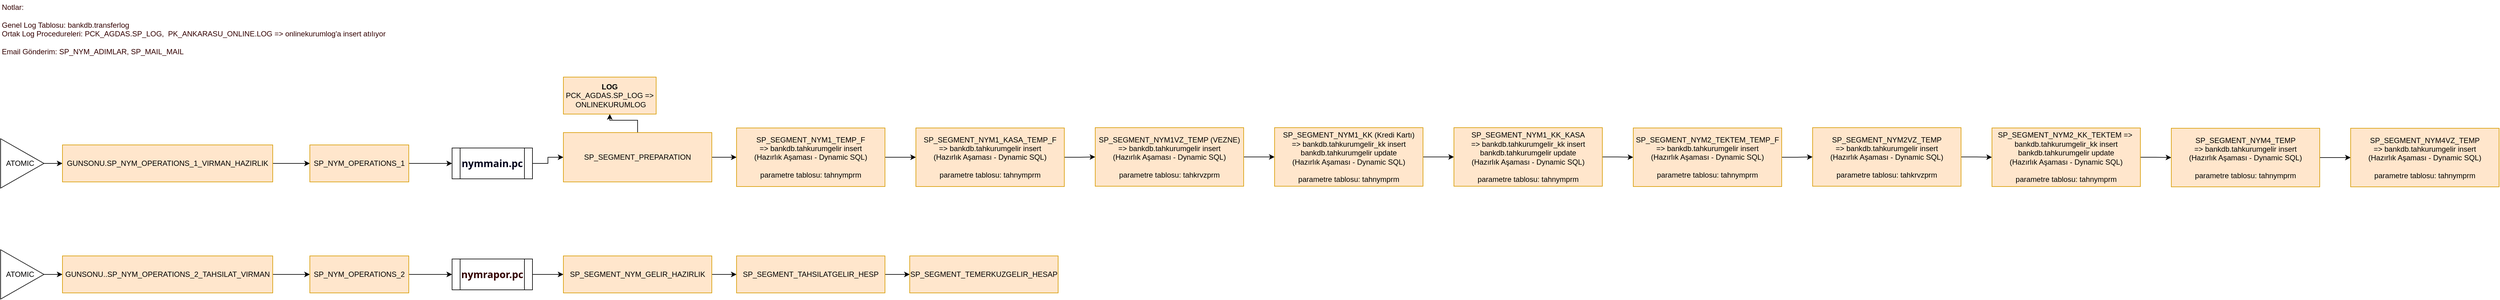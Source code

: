 <mxfile version="20.8.14" type="github">
  <diagram id="KAb09H1aaRv1wUn9QZgi" name="Page-1">
    <mxGraphModel dx="1230" dy="1747" grid="1" gridSize="10" guides="1" tooltips="1" connect="1" arrows="1" fold="1" page="1" pageScale="1" pageWidth="850" pageHeight="1100" math="0" shadow="0">
      <root>
        <mxCell id="0" />
        <mxCell id="1" parent="0" />
        <mxCell id="SjDv2KnS--hnq-5WUfop-4" value="" style="edgeStyle=orthogonalEdgeStyle;rounded=0;orthogonalLoop=1;jettySize=auto;html=1;" parent="1" source="SjDv2KnS--hnq-5WUfop-2" target="SjDv2KnS--hnq-5WUfop-3" edge="1">
          <mxGeometry relative="1" as="geometry" />
        </mxCell>
        <mxCell id="SjDv2KnS--hnq-5WUfop-2" value="ATOMIC&amp;nbsp;&amp;nbsp;" style="triangle;whiteSpace=wrap;html=1;" parent="1" vertex="1">
          <mxGeometry x="20" y="200" width="70" height="80" as="geometry" />
        </mxCell>
        <mxCell id="SjDv2KnS--hnq-5WUfop-6" value="" style="edgeStyle=orthogonalEdgeStyle;rounded=0;orthogonalLoop=1;jettySize=auto;html=1;" parent="1" source="SjDv2KnS--hnq-5WUfop-3" target="SjDv2KnS--hnq-5WUfop-5" edge="1">
          <mxGeometry relative="1" as="geometry" />
        </mxCell>
        <mxCell id="SjDv2KnS--hnq-5WUfop-3" value="GUNSONU.SP_NYM_OPERATIONS_1_VIRMAN_HAZIRLIK" style="rounded=0;whiteSpace=wrap;html=1;fillColor=#ffe6cc;strokeColor=#d79b00;" parent="1" vertex="1">
          <mxGeometry x="120" y="210" width="340" height="60" as="geometry" />
        </mxCell>
        <mxCell id="SjDv2KnS--hnq-5WUfop-18" style="edgeStyle=orthogonalEdgeStyle;rounded=0;orthogonalLoop=1;jettySize=auto;html=1;entryX=0;entryY=0.5;entryDx=0;entryDy=0;fontColor=#03031c;" parent="1" source="SjDv2KnS--hnq-5WUfop-5" target="SjDv2KnS--hnq-5WUfop-7" edge="1">
          <mxGeometry relative="1" as="geometry" />
        </mxCell>
        <mxCell id="SjDv2KnS--hnq-5WUfop-5" value="SP_NYM_OPERATIONS_1" style="rounded=0;whiteSpace=wrap;html=1;fillColor=#ffe6cc;strokeColor=#d79b00;" parent="1" vertex="1">
          <mxGeometry x="520" y="210" width="160" height="60" as="geometry" />
        </mxCell>
        <mxCell id="SjDv2KnS--hnq-5WUfop-23" value="" style="edgeStyle=orthogonalEdgeStyle;rounded=0;orthogonalLoop=1;jettySize=auto;html=1;fontColor=#330000;" parent="1" source="SjDv2KnS--hnq-5WUfop-7" target="SjDv2KnS--hnq-5WUfop-22" edge="1">
          <mxGeometry relative="1" as="geometry" />
        </mxCell>
        <mxCell id="SjDv2KnS--hnq-5WUfop-7" value="&lt;font style=&quot;box-sizing: border-box; cursor: pointer; outline: transparent; text-decoration-line: none; transition: color 80ms cubic-bezier(0.165, 0.84, 0.44, 1) 0s, background 80ms linear 0s; font-weight: bold; font-family: &amp;quot;Segoe UI Web (West European)&amp;quot;, &amp;quot;Segoe UI&amp;quot;, -apple-system, BlinkMacSystemFont, Roboto, &amp;quot;Helvetica Neue&amp;quot;, sans-serif; font-size: 16px; text-align: start;&quot; color=&quot;#03031c&quot;&gt;nymmain.pc&lt;/font&gt;" style="shape=process;whiteSpace=wrap;html=1;backgroundOutline=1;" parent="1" vertex="1">
          <mxGeometry x="750" y="215" width="130" height="50" as="geometry" />
        </mxCell>
        <mxCell id="SjDv2KnS--hnq-5WUfop-11" value="" style="edgeStyle=orthogonalEdgeStyle;rounded=0;orthogonalLoop=1;jettySize=auto;html=1;" parent="1" source="SjDv2KnS--hnq-5WUfop-12" target="SjDv2KnS--hnq-5WUfop-14" edge="1">
          <mxGeometry relative="1" as="geometry" />
        </mxCell>
        <mxCell id="SjDv2KnS--hnq-5WUfop-12" value="ATOMIC&amp;nbsp;&amp;nbsp;" style="triangle;whiteSpace=wrap;html=1;" parent="1" vertex="1">
          <mxGeometry x="20" y="380" width="70" height="80" as="geometry" />
        </mxCell>
        <mxCell id="SjDv2KnS--hnq-5WUfop-13" value="" style="edgeStyle=orthogonalEdgeStyle;rounded=0;orthogonalLoop=1;jettySize=auto;html=1;" parent="1" source="SjDv2KnS--hnq-5WUfop-14" target="SjDv2KnS--hnq-5WUfop-16" edge="1">
          <mxGeometry relative="1" as="geometry" />
        </mxCell>
        <mxCell id="SjDv2KnS--hnq-5WUfop-14" value="GUNSONU..SP_NYM_OPERATIONS_2_TAHSILAT_VIRMAN&lt;b&gt;&lt;/b&gt;" style="rounded=0;whiteSpace=wrap;html=1;fillColor=#ffe6cc;strokeColor=#d79b00;" parent="1" vertex="1">
          <mxGeometry x="120" y="390" width="340" height="60" as="geometry" />
        </mxCell>
        <mxCell id="SjDv2KnS--hnq-5WUfop-21" style="edgeStyle=orthogonalEdgeStyle;rounded=0;orthogonalLoop=1;jettySize=auto;html=1;entryX=0;entryY=0.5;entryDx=0;entryDy=0;fontColor=#330000;" parent="1" source="SjDv2KnS--hnq-5WUfop-16" target="SjDv2KnS--hnq-5WUfop-20" edge="1">
          <mxGeometry relative="1" as="geometry" />
        </mxCell>
        <mxCell id="SjDv2KnS--hnq-5WUfop-16" value="SP_NYM_OPERATIONS_2" style="rounded=0;whiteSpace=wrap;html=1;fillColor=#ffe6cc;strokeColor=#d79b00;" parent="1" vertex="1">
          <mxGeometry x="520" y="390" width="160" height="60" as="geometry" />
        </mxCell>
        <mxCell id="SjDv2KnS--hnq-5WUfop-25" value="" style="edgeStyle=orthogonalEdgeStyle;rounded=0;orthogonalLoop=1;jettySize=auto;html=1;fontColor=#330000;" parent="1" source="SjDv2KnS--hnq-5WUfop-20" target="SjDv2KnS--hnq-5WUfop-24" edge="1">
          <mxGeometry relative="1" as="geometry" />
        </mxCell>
        <mxCell id="SjDv2KnS--hnq-5WUfop-20" value="&lt;font style=&quot;box-sizing: border-box; cursor: pointer; outline: transparent; transition: color 80ms cubic-bezier(0.165, 0.84, 0.44, 1) 0s, background 80ms linear 0s; font-weight: bold; font-family: &amp;quot;Segoe UI Web (West European)&amp;quot;, &amp;quot;Segoe UI&amp;quot;, -apple-system, BlinkMacSystemFont, Roboto, &amp;quot;Helvetica Neue&amp;quot;, sans-serif; font-size: 16px; text-align: start;&quot; color=&quot;#330000&quot;&gt;nymrapor.pc&lt;/font&gt;" style="shape=process;whiteSpace=wrap;html=1;backgroundOutline=1;" parent="1" vertex="1">
          <mxGeometry x="750" y="395" width="130" height="50" as="geometry" />
        </mxCell>
        <mxCell id="SjDv2KnS--hnq-5WUfop-31" style="edgeStyle=orthogonalEdgeStyle;rounded=0;orthogonalLoop=1;jettySize=auto;html=1;entryX=0.5;entryY=1;entryDx=0;entryDy=0;fontColor=#330000;" parent="1" source="SjDv2KnS--hnq-5WUfop-22" target="SjDv2KnS--hnq-5WUfop-30" edge="1">
          <mxGeometry relative="1" as="geometry" />
        </mxCell>
        <mxCell id="SjDv2KnS--hnq-5WUfop-35" value="" style="edgeStyle=orthogonalEdgeStyle;rounded=0;orthogonalLoop=1;jettySize=auto;html=1;fontColor=#330000;" parent="1" source="SjDv2KnS--hnq-5WUfop-22" target="SjDv2KnS--hnq-5WUfop-34" edge="1">
          <mxGeometry relative="1" as="geometry" />
        </mxCell>
        <mxCell id="SjDv2KnS--hnq-5WUfop-22" value="SP_SEGMENT_PREPARATION" style="rounded=0;whiteSpace=wrap;html=1;fillColor=#ffe6cc;strokeColor=#d79b00;" parent="1" vertex="1">
          <mxGeometry x="930" y="190" width="240" height="80" as="geometry" />
        </mxCell>
        <mxCell id="bCmSKT5gR-KvddqLJEM9-20" value="" style="edgeStyle=orthogonalEdgeStyle;rounded=0;orthogonalLoop=1;jettySize=auto;html=1;" edge="1" parent="1" source="SjDv2KnS--hnq-5WUfop-24" target="bCmSKT5gR-KvddqLJEM9-19">
          <mxGeometry relative="1" as="geometry" />
        </mxCell>
        <mxCell id="SjDv2KnS--hnq-5WUfop-24" value="SP_SEGMENT_NYM_GELIR_HAZIRLIK" style="rounded=0;whiteSpace=wrap;html=1;fillColor=#ffe6cc;strokeColor=#d79b00;" parent="1" vertex="1">
          <mxGeometry x="930" y="390" width="240" height="60" as="geometry" />
        </mxCell>
        <mxCell id="SjDv2KnS--hnq-5WUfop-26" value="Notlar:&lt;br&gt;&lt;br&gt;Genel Log Tablosu: bankdb.transferlog&lt;br&gt;Ortak Log Procedureleri:&amp;nbsp;PCK_AGDAS.SP_LOG,&amp;nbsp;&amp;nbsp;PK_ANKARASU_ONLINE.LOG =&amp;gt;&amp;nbsp;onlinekurumlog&#39;a insert atılıyor&lt;br&gt;&lt;br&gt;Email Gönderim: SP_NYM_ADIMLAR, SP_MAIL_MAIL&amp;nbsp;&lt;br&gt;&amp;nbsp;" style="text;html=1;align=left;verticalAlign=middle;resizable=0;points=[];autosize=1;strokeColor=none;fillColor=none;fontColor=#330000;" parent="1" vertex="1">
          <mxGeometry x="20" y="-25" width="640" height="110" as="geometry" />
        </mxCell>
        <mxCell id="SjDv2KnS--hnq-5WUfop-30" value="&lt;b&gt;LOG&lt;/b&gt;&lt;br&gt;PCK_AGDAS.SP_LOG =&amp;gt;&lt;br&gt;&amp;nbsp;ONLINEKURUMLOG" style="rounded=0;whiteSpace=wrap;html=1;labelBackgroundColor=none;fillColor=#ffe6cc;strokeColor=#d79b00;" parent="1" vertex="1">
          <mxGeometry x="930" y="100" width="150" height="60" as="geometry" />
        </mxCell>
        <mxCell id="bCmSKT5gR-KvddqLJEM9-2" value="" style="edgeStyle=orthogonalEdgeStyle;rounded=0;orthogonalLoop=1;jettySize=auto;html=1;" edge="1" parent="1" source="SjDv2KnS--hnq-5WUfop-34" target="bCmSKT5gR-KvddqLJEM9-1">
          <mxGeometry relative="1" as="geometry" />
        </mxCell>
        <mxCell id="SjDv2KnS--hnq-5WUfop-34" value="SP_SEGMENT_NYM1_TEMP_F =&amp;gt;&amp;nbsp;bankdb.tahkurumgelir insert&lt;br&gt;(Hazırlık Aşaması - Dynamic SQL)&lt;br&gt;&lt;br&gt;parametre tablosu:&amp;nbsp;tahnymprm" style="rounded=0;whiteSpace=wrap;html=1;fillColor=#ffe6cc;strokeColor=#d79b00;" parent="1" vertex="1">
          <mxGeometry x="1210" y="182.5" width="240" height="95" as="geometry" />
        </mxCell>
        <mxCell id="bCmSKT5gR-KvddqLJEM9-4" value="" style="edgeStyle=orthogonalEdgeStyle;rounded=0;orthogonalLoop=1;jettySize=auto;html=1;" edge="1" parent="1" source="bCmSKT5gR-KvddqLJEM9-1" target="bCmSKT5gR-KvddqLJEM9-3">
          <mxGeometry relative="1" as="geometry" />
        </mxCell>
        <mxCell id="bCmSKT5gR-KvddqLJEM9-1" value="SP_SEGMENT_NYM1_KASA_TEMP_F =&amp;gt;&amp;nbsp;bankdb.tahkurumgelir insert&lt;br&gt;(Hazırlık Aşaması - Dynamic SQL)&lt;br&gt;&lt;br&gt;parametre tablosu:&amp;nbsp;tahnymprm" style="rounded=0;whiteSpace=wrap;html=1;fillColor=#ffe6cc;strokeColor=#d79b00;" vertex="1" parent="1">
          <mxGeometry x="1500" y="182.5" width="240" height="95" as="geometry" />
        </mxCell>
        <mxCell id="bCmSKT5gR-KvddqLJEM9-6" value="" style="edgeStyle=orthogonalEdgeStyle;rounded=0;orthogonalLoop=1;jettySize=auto;html=1;" edge="1" parent="1" source="bCmSKT5gR-KvddqLJEM9-3" target="bCmSKT5gR-KvddqLJEM9-5">
          <mxGeometry relative="1" as="geometry" />
        </mxCell>
        <mxCell id="bCmSKT5gR-KvddqLJEM9-3" value="SP_SEGMENT_NYM1VZ_TEMP (VEZNE) =&amp;gt;&amp;nbsp;bankdb.tahkurumgelir insert&lt;br&gt;(Hazırlık Aşaması - Dynamic SQL)&lt;br&gt;&lt;br&gt;parametre tablosu:&amp;nbsp;tahkrvzprm" style="rounded=0;whiteSpace=wrap;html=1;fillColor=#ffe6cc;strokeColor=#d79b00;" vertex="1" parent="1">
          <mxGeometry x="1790" y="182" width="240" height="95" as="geometry" />
        </mxCell>
        <mxCell id="bCmSKT5gR-KvddqLJEM9-8" value="" style="edgeStyle=orthogonalEdgeStyle;rounded=0;orthogonalLoop=1;jettySize=auto;html=1;" edge="1" parent="1" source="bCmSKT5gR-KvddqLJEM9-5" target="bCmSKT5gR-KvddqLJEM9-7">
          <mxGeometry relative="1" as="geometry" />
        </mxCell>
        <mxCell id="bCmSKT5gR-KvddqLJEM9-5" value="SP_SEGMENT_NYM1_KK (Kredi Kartı) =&amp;gt;&amp;nbsp;bankdb.tahkurumgelir_kk insert&lt;br&gt;bankdb.tahkurumgelir update&lt;br&gt;(Hazırlık Aşaması - Dynamic SQL)&lt;br&gt;&lt;br&gt;parametre tablosu:&amp;nbsp;tahnymprm" style="rounded=0;whiteSpace=wrap;html=1;fillColor=#ffe6cc;strokeColor=#d79b00;" vertex="1" parent="1">
          <mxGeometry x="2080" y="182" width="240" height="95" as="geometry" />
        </mxCell>
        <mxCell id="bCmSKT5gR-KvddqLJEM9-10" value="" style="edgeStyle=orthogonalEdgeStyle;rounded=0;orthogonalLoop=1;jettySize=auto;html=1;" edge="1" parent="1" source="bCmSKT5gR-KvddqLJEM9-7" target="bCmSKT5gR-KvddqLJEM9-9">
          <mxGeometry relative="1" as="geometry" />
        </mxCell>
        <mxCell id="bCmSKT5gR-KvddqLJEM9-7" value="SP_SEGMENT_NYM1_KK_KASA =&amp;gt;&amp;nbsp;bankdb.tahkurumgelir_kk insert&lt;br&gt;bankdb.tahkurumgelir update&lt;br&gt;(Hazırlık Aşaması - Dynamic SQL)&lt;br&gt;&lt;br&gt;parametre tablosu:&amp;nbsp;tahnymprm" style="rounded=0;whiteSpace=wrap;html=1;fillColor=#ffe6cc;strokeColor=#d79b00;" vertex="1" parent="1">
          <mxGeometry x="2370" y="182" width="240" height="95" as="geometry" />
        </mxCell>
        <mxCell id="bCmSKT5gR-KvddqLJEM9-12" value="" style="edgeStyle=orthogonalEdgeStyle;rounded=0;orthogonalLoop=1;jettySize=auto;html=1;" edge="1" parent="1" source="bCmSKT5gR-KvddqLJEM9-9" target="bCmSKT5gR-KvddqLJEM9-11">
          <mxGeometry relative="1" as="geometry" />
        </mxCell>
        <mxCell id="bCmSKT5gR-KvddqLJEM9-9" value="SP_SEGMENT_NYM2_TEKTEM_TEMP_F =&amp;gt;&amp;nbsp;bankdb.tahkurumgelir insert&lt;br&gt;(Hazırlık Aşaması - Dynamic SQL)&lt;br&gt;&lt;br&gt;parametre tablosu:&amp;nbsp;tahnymprm" style="rounded=0;whiteSpace=wrap;html=1;fillColor=#ffe6cc;strokeColor=#d79b00;" vertex="1" parent="1">
          <mxGeometry x="2660" y="182.5" width="240" height="95" as="geometry" />
        </mxCell>
        <mxCell id="bCmSKT5gR-KvddqLJEM9-14" value="" style="edgeStyle=orthogonalEdgeStyle;rounded=0;orthogonalLoop=1;jettySize=auto;html=1;" edge="1" parent="1" source="bCmSKT5gR-KvddqLJEM9-11" target="bCmSKT5gR-KvddqLJEM9-13">
          <mxGeometry relative="1" as="geometry" />
        </mxCell>
        <mxCell id="bCmSKT5gR-KvddqLJEM9-11" value="SP_SEGMENT_NYM2VZ_TEMP =&amp;gt;&amp;nbsp;bankdb.tahkurumgelir insert&lt;br&gt;(Hazırlık Aşaması - Dynamic SQL)&lt;br&gt;&lt;br&gt;parametre tablosu:&amp;nbsp;tahkrvzprm" style="rounded=0;whiteSpace=wrap;html=1;fillColor=#ffe6cc;strokeColor=#d79b00;" vertex="1" parent="1">
          <mxGeometry x="2950" y="182" width="240" height="95" as="geometry" />
        </mxCell>
        <mxCell id="bCmSKT5gR-KvddqLJEM9-16" value="" style="edgeStyle=orthogonalEdgeStyle;rounded=0;orthogonalLoop=1;jettySize=auto;html=1;" edge="1" parent="1" source="bCmSKT5gR-KvddqLJEM9-13" target="bCmSKT5gR-KvddqLJEM9-15">
          <mxGeometry relative="1" as="geometry" />
        </mxCell>
        <mxCell id="bCmSKT5gR-KvddqLJEM9-13" value="SP_SEGMENT_NYM2_KK_TEKTEM =&amp;gt;&amp;nbsp;&lt;br&gt;bankdb.tahkurumgelir_kk insert&lt;br style=&quot;border-color: var(--border-color);&quot;&gt;bankdb.tahkurumgelir update&lt;br style=&quot;border-color: var(--border-color);&quot;&gt;(Hazırlık Aşaması - Dynamic SQL)&lt;br&gt;&lt;br&gt;parametre tablosu:&amp;nbsp;tahnymprm" style="rounded=0;whiteSpace=wrap;html=1;fillColor=#ffe6cc;strokeColor=#d79b00;" vertex="1" parent="1">
          <mxGeometry x="3240" y="182.5" width="240" height="95" as="geometry" />
        </mxCell>
        <mxCell id="bCmSKT5gR-KvddqLJEM9-18" value="" style="edgeStyle=orthogonalEdgeStyle;rounded=0;orthogonalLoop=1;jettySize=auto;html=1;" edge="1" parent="1" source="bCmSKT5gR-KvddqLJEM9-15" target="bCmSKT5gR-KvddqLJEM9-17">
          <mxGeometry relative="1" as="geometry" />
        </mxCell>
        <mxCell id="bCmSKT5gR-KvddqLJEM9-15" value="SP_SEGMENT_NYM4_TEMP =&amp;gt;&amp;nbsp;bankdb.tahkurumgelir insert&lt;br&gt;(Hazırlık Aşaması - Dynamic SQL)&lt;br&gt;&lt;br&gt;parametre tablosu:&amp;nbsp;tahnymprm" style="rounded=0;whiteSpace=wrap;html=1;fillColor=#ffe6cc;strokeColor=#d79b00;" vertex="1" parent="1">
          <mxGeometry x="3530" y="183" width="240" height="95" as="geometry" />
        </mxCell>
        <mxCell id="bCmSKT5gR-KvddqLJEM9-17" value="SP_SEGMENT_NYM4VZ_TEMP =&amp;gt;&amp;nbsp;bankdb.tahkurumgelir insert&lt;br&gt;(Hazırlık Aşaması - Dynamic SQL)&lt;br&gt;&lt;br&gt;parametre tablosu:&amp;nbsp;tahnymprm" style="rounded=0;whiteSpace=wrap;html=1;fillColor=#ffe6cc;strokeColor=#d79b00;" vertex="1" parent="1">
          <mxGeometry x="3820" y="183" width="240" height="95" as="geometry" />
        </mxCell>
        <mxCell id="bCmSKT5gR-KvddqLJEM9-22" value="" style="edgeStyle=orthogonalEdgeStyle;rounded=0;orthogonalLoop=1;jettySize=auto;html=1;" edge="1" parent="1" source="bCmSKT5gR-KvddqLJEM9-19" target="bCmSKT5gR-KvddqLJEM9-21">
          <mxGeometry relative="1" as="geometry" />
        </mxCell>
        <mxCell id="bCmSKT5gR-KvddqLJEM9-19" value="SP_SEGMENT_TAHSILATGELIR_HESP" style="rounded=0;whiteSpace=wrap;html=1;fillColor=#ffe6cc;strokeColor=#d79b00;" vertex="1" parent="1">
          <mxGeometry x="1210" y="390" width="240" height="60" as="geometry" />
        </mxCell>
        <mxCell id="bCmSKT5gR-KvddqLJEM9-21" value="SP_SEGMENT_TEMERKUZGELIR_HESAP" style="rounded=0;whiteSpace=wrap;html=1;fillColor=#ffe6cc;strokeColor=#d79b00;" vertex="1" parent="1">
          <mxGeometry x="1490" y="390" width="240" height="60" as="geometry" />
        </mxCell>
      </root>
    </mxGraphModel>
  </diagram>
</mxfile>
